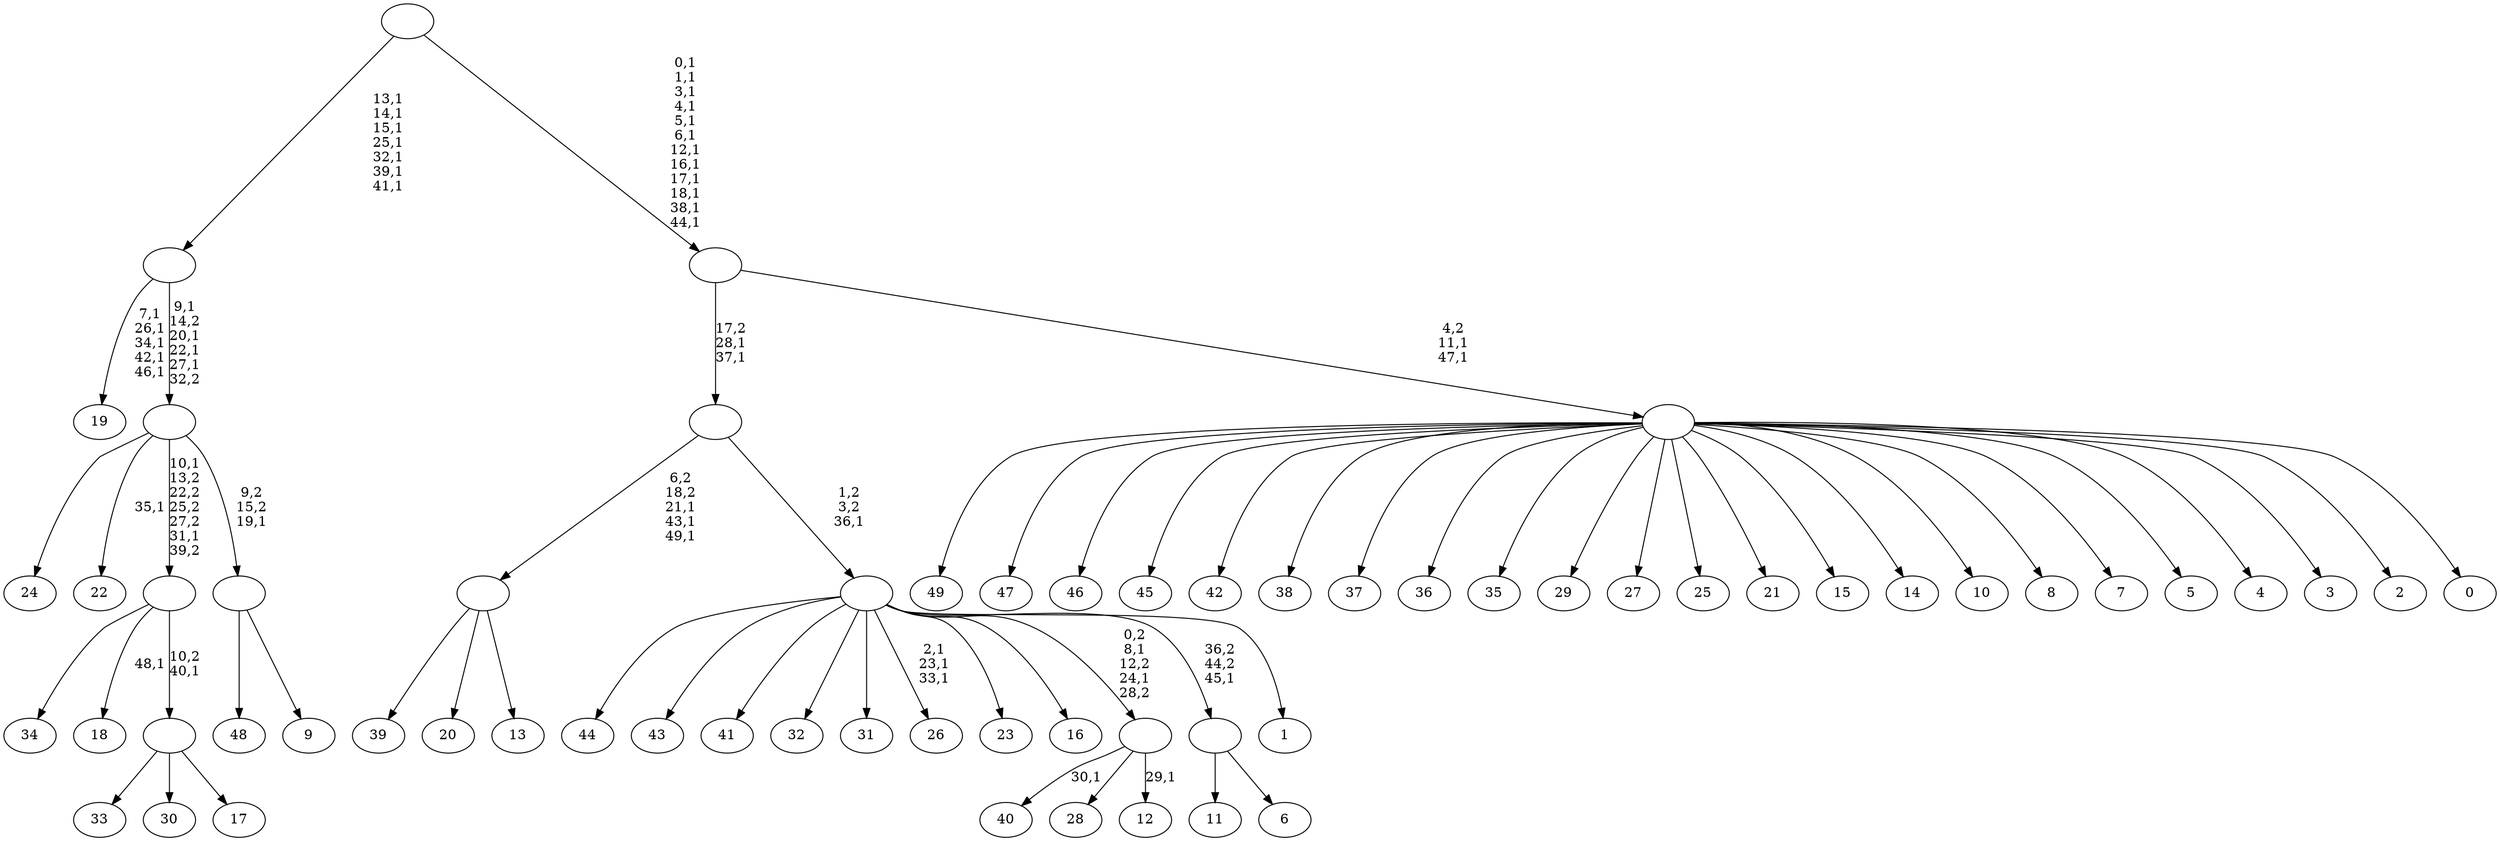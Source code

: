 digraph T {
	100 [label="49"]
	99 [label="48"]
	98 [label="47"]
	97 [label="46"]
	96 [label="45"]
	95 [label="44"]
	94 [label="43"]
	93 [label="42"]
	92 [label="41"]
	91 [label="40"]
	89 [label="39"]
	88 [label="38"]
	87 [label="37"]
	86 [label="36"]
	85 [label="35"]
	84 [label="34"]
	83 [label="33"]
	82 [label="32"]
	81 [label="31"]
	80 [label="30"]
	79 [label="29"]
	78 [label="28"]
	77 [label="27"]
	76 [label="26"]
	72 [label="25"]
	71 [label="24"]
	70 [label="23"]
	69 [label="22"]
	67 [label="21"]
	66 [label="20"]
	65 [label="19"]
	59 [label="18"]
	57 [label="17"]
	56 [label=""]
	55 [label=""]
	53 [label="16"]
	52 [label="15"]
	51 [label="14"]
	50 [label="13"]
	49 [label=""]
	46 [label="12"]
	44 [label=""]
	42 [label="11"]
	41 [label="10"]
	40 [label="9"]
	39 [label=""]
	38 [label=""]
	34 [label=""]
	27 [label="8"]
	26 [label="7"]
	25 [label="6"]
	24 [label=""]
	23 [label="5"]
	22 [label="4"]
	21 [label="3"]
	20 [label="2"]
	19 [label="1"]
	18 [label=""]
	17 [label=""]
	15 [label="0"]
	14 [label=""]
	12 [label=""]
	0 [label=""]
	56 -> 83 [label=""]
	56 -> 80 [label=""]
	56 -> 57 [label=""]
	55 -> 59 [label="48,1"]
	55 -> 84 [label=""]
	55 -> 56 [label="10,2\n40,1"]
	49 -> 89 [label=""]
	49 -> 66 [label=""]
	49 -> 50 [label=""]
	44 -> 46 [label="29,1"]
	44 -> 91 [label="30,1"]
	44 -> 78 [label=""]
	39 -> 99 [label=""]
	39 -> 40 [label=""]
	38 -> 55 [label="10,1\n13,2\n22,2\n25,2\n27,2\n31,1\n39,2"]
	38 -> 69 [label="35,1"]
	38 -> 71 [label=""]
	38 -> 39 [label="9,2\n15,2\n19,1"]
	34 -> 38 [label="9,1\n14,2\n20,1\n22,1\n27,1\n32,2"]
	34 -> 65 [label="7,1\n26,1\n34,1\n42,1\n46,1"]
	24 -> 42 [label=""]
	24 -> 25 [label=""]
	18 -> 44 [label="0,2\n8,1\n12,2\n24,1\n28,2"]
	18 -> 76 [label="2,1\n23,1\n33,1"]
	18 -> 95 [label=""]
	18 -> 94 [label=""]
	18 -> 92 [label=""]
	18 -> 82 [label=""]
	18 -> 81 [label=""]
	18 -> 70 [label=""]
	18 -> 53 [label=""]
	18 -> 24 [label="36,2\n44,2\n45,1"]
	18 -> 19 [label=""]
	17 -> 49 [label="6,2\n18,2\n21,1\n43,1\n49,1"]
	17 -> 18 [label="1,2\n3,2\n36,1"]
	14 -> 100 [label=""]
	14 -> 98 [label=""]
	14 -> 97 [label=""]
	14 -> 96 [label=""]
	14 -> 93 [label=""]
	14 -> 88 [label=""]
	14 -> 87 [label=""]
	14 -> 86 [label=""]
	14 -> 85 [label=""]
	14 -> 79 [label=""]
	14 -> 77 [label=""]
	14 -> 72 [label=""]
	14 -> 67 [label=""]
	14 -> 52 [label=""]
	14 -> 51 [label=""]
	14 -> 41 [label=""]
	14 -> 27 [label=""]
	14 -> 26 [label=""]
	14 -> 23 [label=""]
	14 -> 22 [label=""]
	14 -> 21 [label=""]
	14 -> 20 [label=""]
	14 -> 15 [label=""]
	12 -> 14 [label="4,2\n11,1\n47,1"]
	12 -> 17 [label="17,2\n28,1\n37,1"]
	0 -> 12 [label="0,1\n1,1\n3,1\n4,1\n5,1\n6,1\n12,1\n16,1\n17,1\n18,1\n38,1\n44,1"]
	0 -> 34 [label="13,1\n14,1\n15,1\n25,1\n32,1\n39,1\n41,1"]
}
